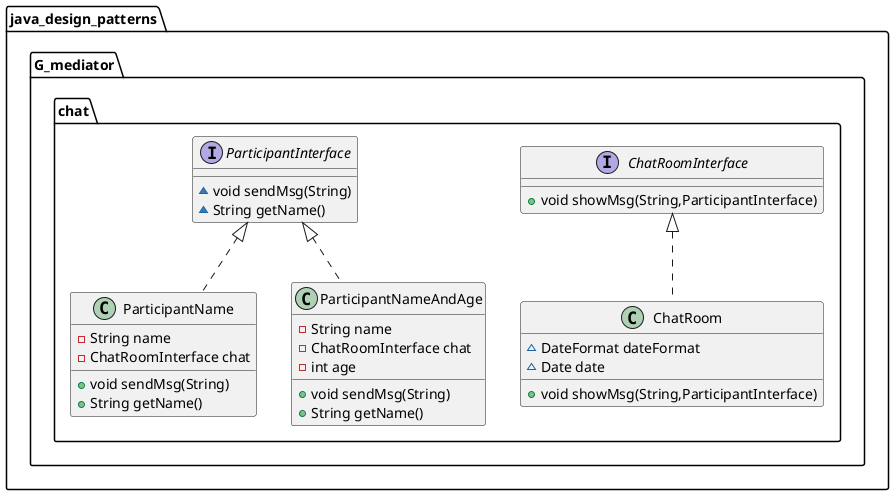 @startuml
interface java_design_patterns.G_mediator.chat.ChatRoomInterface {
+ void showMsg(String,ParticipantInterface)
}
interface java_design_patterns.G_mediator.chat.ParticipantInterface {
~ void sendMsg(String)
~ String getName()
}
class java_design_patterns.G_mediator.chat.ParticipantName {
- String name
- ChatRoomInterface chat
+ void sendMsg(String)
+ String getName()
}
class java_design_patterns.G_mediator.chat.ChatRoom {
~ DateFormat dateFormat
~ Date date
+ void showMsg(String,ParticipantInterface)
}
class java_design_patterns.G_mediator.chat.ParticipantNameAndAge {
- String name
- ChatRoomInterface chat
- int age
+ void sendMsg(String)
+ String getName()
}


java_design_patterns.G_mediator.chat.ParticipantInterface <|.. java_design_patterns.G_mediator.chat.ParticipantName
java_design_patterns.G_mediator.chat.ChatRoomInterface <|.. java_design_patterns.G_mediator.chat.ChatRoom
java_design_patterns.G_mediator.chat.ParticipantInterface <|.. java_design_patterns.G_mediator.chat.ParticipantNameAndAge
@enduml